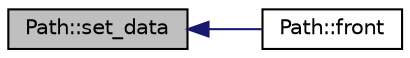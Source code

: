digraph "Path::set_data"
{
  edge [fontname="Helvetica",fontsize="10",labelfontname="Helvetica",labelfontsize="10"];
  node [fontname="Helvetica",fontsize="10",shape=record];
  rankdir="LR";
  Node472 [label="Path::set_data",height=0.2,width=0.4,color="black", fillcolor="grey75", style="filled", fontcolor="black"];
  Node472 -> Node473 [dir="back",color="midnightblue",fontsize="10",style="solid",fontname="Helvetica"];
  Node473 [label="Path::front",height=0.2,width=0.4,color="black", fillcolor="white", style="filled",URL="$classPath.html#a6fc87e41a998bdfe9fd94c3647e6f2ba"];
}
